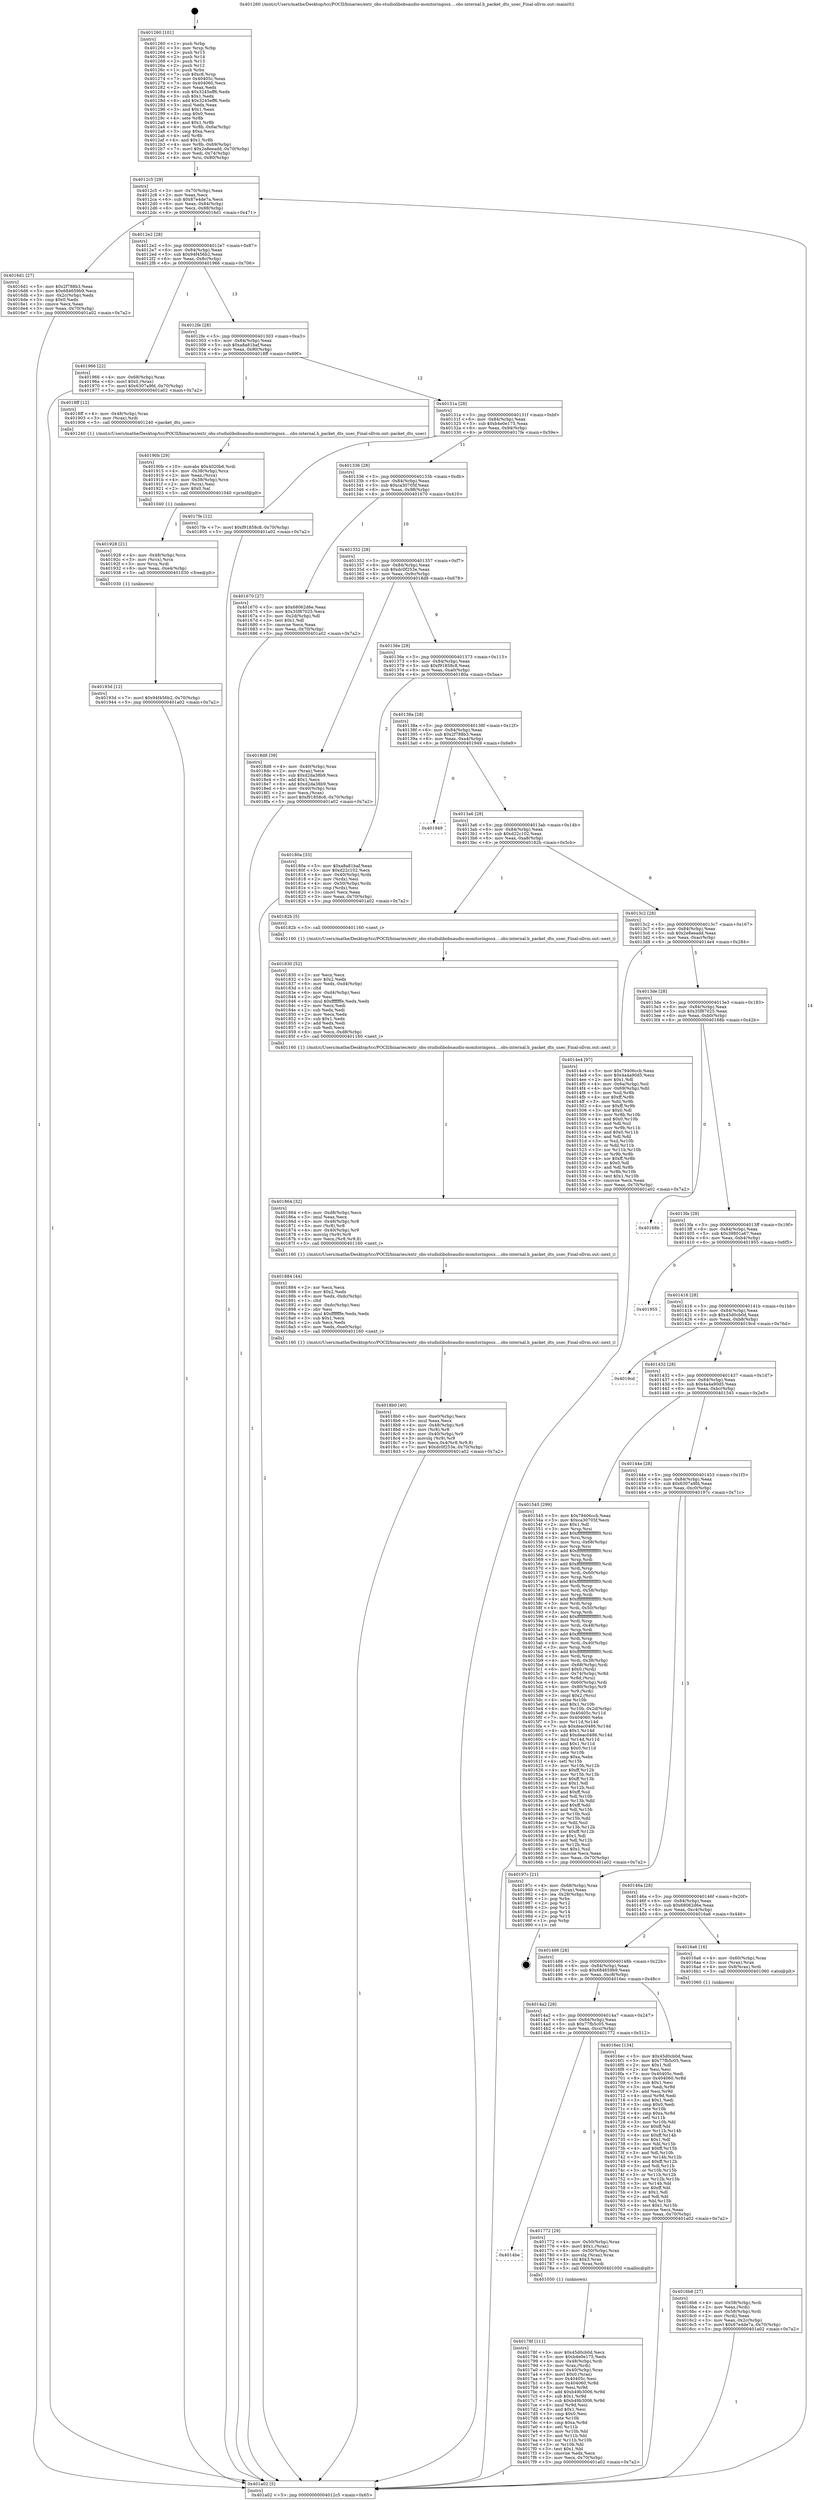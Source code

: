 digraph "0x401260" {
  label = "0x401260 (/mnt/c/Users/mathe/Desktop/tcc/POCII/binaries/extr_obs-studiolibobsaudio-monitoringosx....obs-internal.h_packet_dts_usec_Final-ollvm.out::main(0))"
  labelloc = "t"
  node[shape=record]

  Entry [label="",width=0.3,height=0.3,shape=circle,fillcolor=black,style=filled]
  "0x4012c5" [label="{
     0x4012c5 [29]\l
     | [instrs]\l
     &nbsp;&nbsp;0x4012c5 \<+3\>: mov -0x70(%rbp),%eax\l
     &nbsp;&nbsp;0x4012c8 \<+2\>: mov %eax,%ecx\l
     &nbsp;&nbsp;0x4012ca \<+6\>: sub $0x87e4de7a,%ecx\l
     &nbsp;&nbsp;0x4012d0 \<+6\>: mov %eax,-0x84(%rbp)\l
     &nbsp;&nbsp;0x4012d6 \<+6\>: mov %ecx,-0x88(%rbp)\l
     &nbsp;&nbsp;0x4012dc \<+6\>: je 00000000004016d1 \<main+0x471\>\l
  }"]
  "0x4016d1" [label="{
     0x4016d1 [27]\l
     | [instrs]\l
     &nbsp;&nbsp;0x4016d1 \<+5\>: mov $0x2f788b3,%eax\l
     &nbsp;&nbsp;0x4016d6 \<+5\>: mov $0x684659b9,%ecx\l
     &nbsp;&nbsp;0x4016db \<+3\>: mov -0x2c(%rbp),%edx\l
     &nbsp;&nbsp;0x4016de \<+3\>: cmp $0x0,%edx\l
     &nbsp;&nbsp;0x4016e1 \<+3\>: cmove %ecx,%eax\l
     &nbsp;&nbsp;0x4016e4 \<+3\>: mov %eax,-0x70(%rbp)\l
     &nbsp;&nbsp;0x4016e7 \<+5\>: jmp 0000000000401a02 \<main+0x7a2\>\l
  }"]
  "0x4012e2" [label="{
     0x4012e2 [28]\l
     | [instrs]\l
     &nbsp;&nbsp;0x4012e2 \<+5\>: jmp 00000000004012e7 \<main+0x87\>\l
     &nbsp;&nbsp;0x4012e7 \<+6\>: mov -0x84(%rbp),%eax\l
     &nbsp;&nbsp;0x4012ed \<+5\>: sub $0x94f456b2,%eax\l
     &nbsp;&nbsp;0x4012f2 \<+6\>: mov %eax,-0x8c(%rbp)\l
     &nbsp;&nbsp;0x4012f8 \<+6\>: je 0000000000401966 \<main+0x706\>\l
  }"]
  Exit [label="",width=0.3,height=0.3,shape=circle,fillcolor=black,style=filled,peripheries=2]
  "0x401966" [label="{
     0x401966 [22]\l
     | [instrs]\l
     &nbsp;&nbsp;0x401966 \<+4\>: mov -0x68(%rbp),%rax\l
     &nbsp;&nbsp;0x40196a \<+6\>: movl $0x0,(%rax)\l
     &nbsp;&nbsp;0x401970 \<+7\>: movl $0x6307a9fd,-0x70(%rbp)\l
     &nbsp;&nbsp;0x401977 \<+5\>: jmp 0000000000401a02 \<main+0x7a2\>\l
  }"]
  "0x4012fe" [label="{
     0x4012fe [28]\l
     | [instrs]\l
     &nbsp;&nbsp;0x4012fe \<+5\>: jmp 0000000000401303 \<main+0xa3\>\l
     &nbsp;&nbsp;0x401303 \<+6\>: mov -0x84(%rbp),%eax\l
     &nbsp;&nbsp;0x401309 \<+5\>: sub $0xa8a81baf,%eax\l
     &nbsp;&nbsp;0x40130e \<+6\>: mov %eax,-0x90(%rbp)\l
     &nbsp;&nbsp;0x401314 \<+6\>: je 00000000004018ff \<main+0x69f\>\l
  }"]
  "0x40193d" [label="{
     0x40193d [12]\l
     | [instrs]\l
     &nbsp;&nbsp;0x40193d \<+7\>: movl $0x94f456b2,-0x70(%rbp)\l
     &nbsp;&nbsp;0x401944 \<+5\>: jmp 0000000000401a02 \<main+0x7a2\>\l
  }"]
  "0x4018ff" [label="{
     0x4018ff [12]\l
     | [instrs]\l
     &nbsp;&nbsp;0x4018ff \<+4\>: mov -0x48(%rbp),%rax\l
     &nbsp;&nbsp;0x401903 \<+3\>: mov (%rax),%rdi\l
     &nbsp;&nbsp;0x401906 \<+5\>: call 0000000000401240 \<packet_dts_usec\>\l
     | [calls]\l
     &nbsp;&nbsp;0x401240 \{1\} (/mnt/c/Users/mathe/Desktop/tcc/POCII/binaries/extr_obs-studiolibobsaudio-monitoringosx....obs-internal.h_packet_dts_usec_Final-ollvm.out::packet_dts_usec)\l
  }"]
  "0x40131a" [label="{
     0x40131a [28]\l
     | [instrs]\l
     &nbsp;&nbsp;0x40131a \<+5\>: jmp 000000000040131f \<main+0xbf\>\l
     &nbsp;&nbsp;0x40131f \<+6\>: mov -0x84(%rbp),%eax\l
     &nbsp;&nbsp;0x401325 \<+5\>: sub $0xb4e0e175,%eax\l
     &nbsp;&nbsp;0x40132a \<+6\>: mov %eax,-0x94(%rbp)\l
     &nbsp;&nbsp;0x401330 \<+6\>: je 00000000004017fe \<main+0x59e\>\l
  }"]
  "0x401928" [label="{
     0x401928 [21]\l
     | [instrs]\l
     &nbsp;&nbsp;0x401928 \<+4\>: mov -0x48(%rbp),%rcx\l
     &nbsp;&nbsp;0x40192c \<+3\>: mov (%rcx),%rcx\l
     &nbsp;&nbsp;0x40192f \<+3\>: mov %rcx,%rdi\l
     &nbsp;&nbsp;0x401932 \<+6\>: mov %eax,-0xe4(%rbp)\l
     &nbsp;&nbsp;0x401938 \<+5\>: call 0000000000401030 \<free@plt\>\l
     | [calls]\l
     &nbsp;&nbsp;0x401030 \{1\} (unknown)\l
  }"]
  "0x4017fe" [label="{
     0x4017fe [12]\l
     | [instrs]\l
     &nbsp;&nbsp;0x4017fe \<+7\>: movl $0xf91858c8,-0x70(%rbp)\l
     &nbsp;&nbsp;0x401805 \<+5\>: jmp 0000000000401a02 \<main+0x7a2\>\l
  }"]
  "0x401336" [label="{
     0x401336 [28]\l
     | [instrs]\l
     &nbsp;&nbsp;0x401336 \<+5\>: jmp 000000000040133b \<main+0xdb\>\l
     &nbsp;&nbsp;0x40133b \<+6\>: mov -0x84(%rbp),%eax\l
     &nbsp;&nbsp;0x401341 \<+5\>: sub $0xca30705f,%eax\l
     &nbsp;&nbsp;0x401346 \<+6\>: mov %eax,-0x98(%rbp)\l
     &nbsp;&nbsp;0x40134c \<+6\>: je 0000000000401670 \<main+0x410\>\l
  }"]
  "0x40190b" [label="{
     0x40190b [29]\l
     | [instrs]\l
     &nbsp;&nbsp;0x40190b \<+10\>: movabs $0x4020b6,%rdi\l
     &nbsp;&nbsp;0x401915 \<+4\>: mov -0x38(%rbp),%rcx\l
     &nbsp;&nbsp;0x401919 \<+2\>: mov %eax,(%rcx)\l
     &nbsp;&nbsp;0x40191b \<+4\>: mov -0x38(%rbp),%rcx\l
     &nbsp;&nbsp;0x40191f \<+2\>: mov (%rcx),%esi\l
     &nbsp;&nbsp;0x401921 \<+2\>: mov $0x0,%al\l
     &nbsp;&nbsp;0x401923 \<+5\>: call 0000000000401040 \<printf@plt\>\l
     | [calls]\l
     &nbsp;&nbsp;0x401040 \{1\} (unknown)\l
  }"]
  "0x401670" [label="{
     0x401670 [27]\l
     | [instrs]\l
     &nbsp;&nbsp;0x401670 \<+5\>: mov $0x68062d6e,%eax\l
     &nbsp;&nbsp;0x401675 \<+5\>: mov $0x35f87025,%ecx\l
     &nbsp;&nbsp;0x40167a \<+3\>: mov -0x2d(%rbp),%dl\l
     &nbsp;&nbsp;0x40167d \<+3\>: test $0x1,%dl\l
     &nbsp;&nbsp;0x401680 \<+3\>: cmovne %ecx,%eax\l
     &nbsp;&nbsp;0x401683 \<+3\>: mov %eax,-0x70(%rbp)\l
     &nbsp;&nbsp;0x401686 \<+5\>: jmp 0000000000401a02 \<main+0x7a2\>\l
  }"]
  "0x401352" [label="{
     0x401352 [28]\l
     | [instrs]\l
     &nbsp;&nbsp;0x401352 \<+5\>: jmp 0000000000401357 \<main+0xf7\>\l
     &nbsp;&nbsp;0x401357 \<+6\>: mov -0x84(%rbp),%eax\l
     &nbsp;&nbsp;0x40135d \<+5\>: sub $0xdc0f253e,%eax\l
     &nbsp;&nbsp;0x401362 \<+6\>: mov %eax,-0x9c(%rbp)\l
     &nbsp;&nbsp;0x401368 \<+6\>: je 00000000004018d8 \<main+0x678\>\l
  }"]
  "0x4018b0" [label="{
     0x4018b0 [40]\l
     | [instrs]\l
     &nbsp;&nbsp;0x4018b0 \<+6\>: mov -0xe0(%rbp),%ecx\l
     &nbsp;&nbsp;0x4018b6 \<+3\>: imul %eax,%ecx\l
     &nbsp;&nbsp;0x4018b9 \<+4\>: mov -0x48(%rbp),%r8\l
     &nbsp;&nbsp;0x4018bd \<+3\>: mov (%r8),%r8\l
     &nbsp;&nbsp;0x4018c0 \<+4\>: mov -0x40(%rbp),%r9\l
     &nbsp;&nbsp;0x4018c4 \<+3\>: movslq (%r9),%r9\l
     &nbsp;&nbsp;0x4018c7 \<+5\>: mov %ecx,0x4(%r8,%r9,8)\l
     &nbsp;&nbsp;0x4018cc \<+7\>: movl $0xdc0f253e,-0x70(%rbp)\l
     &nbsp;&nbsp;0x4018d3 \<+5\>: jmp 0000000000401a02 \<main+0x7a2\>\l
  }"]
  "0x4018d8" [label="{
     0x4018d8 [39]\l
     | [instrs]\l
     &nbsp;&nbsp;0x4018d8 \<+4\>: mov -0x40(%rbp),%rax\l
     &nbsp;&nbsp;0x4018dc \<+2\>: mov (%rax),%ecx\l
     &nbsp;&nbsp;0x4018de \<+6\>: sub $0xd2da38b9,%ecx\l
     &nbsp;&nbsp;0x4018e4 \<+3\>: add $0x1,%ecx\l
     &nbsp;&nbsp;0x4018e7 \<+6\>: add $0xd2da38b9,%ecx\l
     &nbsp;&nbsp;0x4018ed \<+4\>: mov -0x40(%rbp),%rax\l
     &nbsp;&nbsp;0x4018f1 \<+2\>: mov %ecx,(%rax)\l
     &nbsp;&nbsp;0x4018f3 \<+7\>: movl $0xf91858c8,-0x70(%rbp)\l
     &nbsp;&nbsp;0x4018fa \<+5\>: jmp 0000000000401a02 \<main+0x7a2\>\l
  }"]
  "0x40136e" [label="{
     0x40136e [28]\l
     | [instrs]\l
     &nbsp;&nbsp;0x40136e \<+5\>: jmp 0000000000401373 \<main+0x113\>\l
     &nbsp;&nbsp;0x401373 \<+6\>: mov -0x84(%rbp),%eax\l
     &nbsp;&nbsp;0x401379 \<+5\>: sub $0xf91858c8,%eax\l
     &nbsp;&nbsp;0x40137e \<+6\>: mov %eax,-0xa0(%rbp)\l
     &nbsp;&nbsp;0x401384 \<+6\>: je 000000000040180a \<main+0x5aa\>\l
  }"]
  "0x401884" [label="{
     0x401884 [44]\l
     | [instrs]\l
     &nbsp;&nbsp;0x401884 \<+2\>: xor %ecx,%ecx\l
     &nbsp;&nbsp;0x401886 \<+5\>: mov $0x2,%edx\l
     &nbsp;&nbsp;0x40188b \<+6\>: mov %edx,-0xdc(%rbp)\l
     &nbsp;&nbsp;0x401891 \<+1\>: cltd\l
     &nbsp;&nbsp;0x401892 \<+6\>: mov -0xdc(%rbp),%esi\l
     &nbsp;&nbsp;0x401898 \<+2\>: idiv %esi\l
     &nbsp;&nbsp;0x40189a \<+6\>: imul $0xfffffffe,%edx,%edx\l
     &nbsp;&nbsp;0x4018a0 \<+3\>: sub $0x1,%ecx\l
     &nbsp;&nbsp;0x4018a3 \<+2\>: sub %ecx,%edx\l
     &nbsp;&nbsp;0x4018a5 \<+6\>: mov %edx,-0xe0(%rbp)\l
     &nbsp;&nbsp;0x4018ab \<+5\>: call 0000000000401160 \<next_i\>\l
     | [calls]\l
     &nbsp;&nbsp;0x401160 \{1\} (/mnt/c/Users/mathe/Desktop/tcc/POCII/binaries/extr_obs-studiolibobsaudio-monitoringosx....obs-internal.h_packet_dts_usec_Final-ollvm.out::next_i)\l
  }"]
  "0x40180a" [label="{
     0x40180a [33]\l
     | [instrs]\l
     &nbsp;&nbsp;0x40180a \<+5\>: mov $0xa8a81baf,%eax\l
     &nbsp;&nbsp;0x40180f \<+5\>: mov $0xd22c102,%ecx\l
     &nbsp;&nbsp;0x401814 \<+4\>: mov -0x40(%rbp),%rdx\l
     &nbsp;&nbsp;0x401818 \<+2\>: mov (%rdx),%esi\l
     &nbsp;&nbsp;0x40181a \<+4\>: mov -0x50(%rbp),%rdx\l
     &nbsp;&nbsp;0x40181e \<+2\>: cmp (%rdx),%esi\l
     &nbsp;&nbsp;0x401820 \<+3\>: cmovl %ecx,%eax\l
     &nbsp;&nbsp;0x401823 \<+3\>: mov %eax,-0x70(%rbp)\l
     &nbsp;&nbsp;0x401826 \<+5\>: jmp 0000000000401a02 \<main+0x7a2\>\l
  }"]
  "0x40138a" [label="{
     0x40138a [28]\l
     | [instrs]\l
     &nbsp;&nbsp;0x40138a \<+5\>: jmp 000000000040138f \<main+0x12f\>\l
     &nbsp;&nbsp;0x40138f \<+6\>: mov -0x84(%rbp),%eax\l
     &nbsp;&nbsp;0x401395 \<+5\>: sub $0x2f788b3,%eax\l
     &nbsp;&nbsp;0x40139a \<+6\>: mov %eax,-0xa4(%rbp)\l
     &nbsp;&nbsp;0x4013a0 \<+6\>: je 0000000000401949 \<main+0x6e9\>\l
  }"]
  "0x401864" [label="{
     0x401864 [32]\l
     | [instrs]\l
     &nbsp;&nbsp;0x401864 \<+6\>: mov -0xd8(%rbp),%ecx\l
     &nbsp;&nbsp;0x40186a \<+3\>: imul %eax,%ecx\l
     &nbsp;&nbsp;0x40186d \<+4\>: mov -0x48(%rbp),%r8\l
     &nbsp;&nbsp;0x401871 \<+3\>: mov (%r8),%r8\l
     &nbsp;&nbsp;0x401874 \<+4\>: mov -0x40(%rbp),%r9\l
     &nbsp;&nbsp;0x401878 \<+3\>: movslq (%r9),%r9\l
     &nbsp;&nbsp;0x40187b \<+4\>: mov %ecx,(%r8,%r9,8)\l
     &nbsp;&nbsp;0x40187f \<+5\>: call 0000000000401160 \<next_i\>\l
     | [calls]\l
     &nbsp;&nbsp;0x401160 \{1\} (/mnt/c/Users/mathe/Desktop/tcc/POCII/binaries/extr_obs-studiolibobsaudio-monitoringosx....obs-internal.h_packet_dts_usec_Final-ollvm.out::next_i)\l
  }"]
  "0x401949" [label="{
     0x401949\l
  }", style=dashed]
  "0x4013a6" [label="{
     0x4013a6 [28]\l
     | [instrs]\l
     &nbsp;&nbsp;0x4013a6 \<+5\>: jmp 00000000004013ab \<main+0x14b\>\l
     &nbsp;&nbsp;0x4013ab \<+6\>: mov -0x84(%rbp),%eax\l
     &nbsp;&nbsp;0x4013b1 \<+5\>: sub $0xd22c102,%eax\l
     &nbsp;&nbsp;0x4013b6 \<+6\>: mov %eax,-0xa8(%rbp)\l
     &nbsp;&nbsp;0x4013bc \<+6\>: je 000000000040182b \<main+0x5cb\>\l
  }"]
  "0x401830" [label="{
     0x401830 [52]\l
     | [instrs]\l
     &nbsp;&nbsp;0x401830 \<+2\>: xor %ecx,%ecx\l
     &nbsp;&nbsp;0x401832 \<+5\>: mov $0x2,%edx\l
     &nbsp;&nbsp;0x401837 \<+6\>: mov %edx,-0xd4(%rbp)\l
     &nbsp;&nbsp;0x40183d \<+1\>: cltd\l
     &nbsp;&nbsp;0x40183e \<+6\>: mov -0xd4(%rbp),%esi\l
     &nbsp;&nbsp;0x401844 \<+2\>: idiv %esi\l
     &nbsp;&nbsp;0x401846 \<+6\>: imul $0xfffffffe,%edx,%edx\l
     &nbsp;&nbsp;0x40184c \<+2\>: mov %ecx,%edi\l
     &nbsp;&nbsp;0x40184e \<+2\>: sub %edx,%edi\l
     &nbsp;&nbsp;0x401850 \<+2\>: mov %ecx,%edx\l
     &nbsp;&nbsp;0x401852 \<+3\>: sub $0x1,%edx\l
     &nbsp;&nbsp;0x401855 \<+2\>: add %edx,%edi\l
     &nbsp;&nbsp;0x401857 \<+2\>: sub %edi,%ecx\l
     &nbsp;&nbsp;0x401859 \<+6\>: mov %ecx,-0xd8(%rbp)\l
     &nbsp;&nbsp;0x40185f \<+5\>: call 0000000000401160 \<next_i\>\l
     | [calls]\l
     &nbsp;&nbsp;0x401160 \{1\} (/mnt/c/Users/mathe/Desktop/tcc/POCII/binaries/extr_obs-studiolibobsaudio-monitoringosx....obs-internal.h_packet_dts_usec_Final-ollvm.out::next_i)\l
  }"]
  "0x40182b" [label="{
     0x40182b [5]\l
     | [instrs]\l
     &nbsp;&nbsp;0x40182b \<+5\>: call 0000000000401160 \<next_i\>\l
     | [calls]\l
     &nbsp;&nbsp;0x401160 \{1\} (/mnt/c/Users/mathe/Desktop/tcc/POCII/binaries/extr_obs-studiolibobsaudio-monitoringosx....obs-internal.h_packet_dts_usec_Final-ollvm.out::next_i)\l
  }"]
  "0x4013c2" [label="{
     0x4013c2 [28]\l
     | [instrs]\l
     &nbsp;&nbsp;0x4013c2 \<+5\>: jmp 00000000004013c7 \<main+0x167\>\l
     &nbsp;&nbsp;0x4013c7 \<+6\>: mov -0x84(%rbp),%eax\l
     &nbsp;&nbsp;0x4013cd \<+5\>: sub $0x2e8eeadd,%eax\l
     &nbsp;&nbsp;0x4013d2 \<+6\>: mov %eax,-0xac(%rbp)\l
     &nbsp;&nbsp;0x4013d8 \<+6\>: je 00000000004014e4 \<main+0x284\>\l
  }"]
  "0x40178f" [label="{
     0x40178f [111]\l
     | [instrs]\l
     &nbsp;&nbsp;0x40178f \<+5\>: mov $0x45d0cb0d,%ecx\l
     &nbsp;&nbsp;0x401794 \<+5\>: mov $0xb4e0e175,%edx\l
     &nbsp;&nbsp;0x401799 \<+4\>: mov -0x48(%rbp),%rdi\l
     &nbsp;&nbsp;0x40179d \<+3\>: mov %rax,(%rdi)\l
     &nbsp;&nbsp;0x4017a0 \<+4\>: mov -0x40(%rbp),%rax\l
     &nbsp;&nbsp;0x4017a4 \<+6\>: movl $0x0,(%rax)\l
     &nbsp;&nbsp;0x4017aa \<+7\>: mov 0x40405c,%esi\l
     &nbsp;&nbsp;0x4017b1 \<+8\>: mov 0x404060,%r8d\l
     &nbsp;&nbsp;0x4017b9 \<+3\>: mov %esi,%r9d\l
     &nbsp;&nbsp;0x4017bc \<+7\>: add $0xb49b3006,%r9d\l
     &nbsp;&nbsp;0x4017c3 \<+4\>: sub $0x1,%r9d\l
     &nbsp;&nbsp;0x4017c7 \<+7\>: sub $0xb49b3006,%r9d\l
     &nbsp;&nbsp;0x4017ce \<+4\>: imul %r9d,%esi\l
     &nbsp;&nbsp;0x4017d2 \<+3\>: and $0x1,%esi\l
     &nbsp;&nbsp;0x4017d5 \<+3\>: cmp $0x0,%esi\l
     &nbsp;&nbsp;0x4017d8 \<+4\>: sete %r10b\l
     &nbsp;&nbsp;0x4017dc \<+4\>: cmp $0xa,%r8d\l
     &nbsp;&nbsp;0x4017e0 \<+4\>: setl %r11b\l
     &nbsp;&nbsp;0x4017e4 \<+3\>: mov %r10b,%bl\l
     &nbsp;&nbsp;0x4017e7 \<+3\>: and %r11b,%bl\l
     &nbsp;&nbsp;0x4017ea \<+3\>: xor %r11b,%r10b\l
     &nbsp;&nbsp;0x4017ed \<+3\>: or %r10b,%bl\l
     &nbsp;&nbsp;0x4017f0 \<+3\>: test $0x1,%bl\l
     &nbsp;&nbsp;0x4017f3 \<+3\>: cmovne %edx,%ecx\l
     &nbsp;&nbsp;0x4017f6 \<+3\>: mov %ecx,-0x70(%rbp)\l
     &nbsp;&nbsp;0x4017f9 \<+5\>: jmp 0000000000401a02 \<main+0x7a2\>\l
  }"]
  "0x4014e4" [label="{
     0x4014e4 [97]\l
     | [instrs]\l
     &nbsp;&nbsp;0x4014e4 \<+5\>: mov $0x79406ccb,%eax\l
     &nbsp;&nbsp;0x4014e9 \<+5\>: mov $0x4a4a90d5,%ecx\l
     &nbsp;&nbsp;0x4014ee \<+2\>: mov $0x1,%dl\l
     &nbsp;&nbsp;0x4014f0 \<+4\>: mov -0x6a(%rbp),%sil\l
     &nbsp;&nbsp;0x4014f4 \<+4\>: mov -0x69(%rbp),%dil\l
     &nbsp;&nbsp;0x4014f8 \<+3\>: mov %sil,%r8b\l
     &nbsp;&nbsp;0x4014fb \<+4\>: xor $0xff,%r8b\l
     &nbsp;&nbsp;0x4014ff \<+3\>: mov %dil,%r9b\l
     &nbsp;&nbsp;0x401502 \<+4\>: xor $0xff,%r9b\l
     &nbsp;&nbsp;0x401506 \<+3\>: xor $0x0,%dl\l
     &nbsp;&nbsp;0x401509 \<+3\>: mov %r8b,%r10b\l
     &nbsp;&nbsp;0x40150c \<+4\>: and $0x0,%r10b\l
     &nbsp;&nbsp;0x401510 \<+3\>: and %dl,%sil\l
     &nbsp;&nbsp;0x401513 \<+3\>: mov %r9b,%r11b\l
     &nbsp;&nbsp;0x401516 \<+4\>: and $0x0,%r11b\l
     &nbsp;&nbsp;0x40151a \<+3\>: and %dl,%dil\l
     &nbsp;&nbsp;0x40151d \<+3\>: or %sil,%r10b\l
     &nbsp;&nbsp;0x401520 \<+3\>: or %dil,%r11b\l
     &nbsp;&nbsp;0x401523 \<+3\>: xor %r11b,%r10b\l
     &nbsp;&nbsp;0x401526 \<+3\>: or %r9b,%r8b\l
     &nbsp;&nbsp;0x401529 \<+4\>: xor $0xff,%r8b\l
     &nbsp;&nbsp;0x40152d \<+3\>: or $0x0,%dl\l
     &nbsp;&nbsp;0x401530 \<+3\>: and %dl,%r8b\l
     &nbsp;&nbsp;0x401533 \<+3\>: or %r8b,%r10b\l
     &nbsp;&nbsp;0x401536 \<+4\>: test $0x1,%r10b\l
     &nbsp;&nbsp;0x40153a \<+3\>: cmovne %ecx,%eax\l
     &nbsp;&nbsp;0x40153d \<+3\>: mov %eax,-0x70(%rbp)\l
     &nbsp;&nbsp;0x401540 \<+5\>: jmp 0000000000401a02 \<main+0x7a2\>\l
  }"]
  "0x4013de" [label="{
     0x4013de [28]\l
     | [instrs]\l
     &nbsp;&nbsp;0x4013de \<+5\>: jmp 00000000004013e3 \<main+0x183\>\l
     &nbsp;&nbsp;0x4013e3 \<+6\>: mov -0x84(%rbp),%eax\l
     &nbsp;&nbsp;0x4013e9 \<+5\>: sub $0x35f87025,%eax\l
     &nbsp;&nbsp;0x4013ee \<+6\>: mov %eax,-0xb0(%rbp)\l
     &nbsp;&nbsp;0x4013f4 \<+6\>: je 000000000040168b \<main+0x42b\>\l
  }"]
  "0x401a02" [label="{
     0x401a02 [5]\l
     | [instrs]\l
     &nbsp;&nbsp;0x401a02 \<+5\>: jmp 00000000004012c5 \<main+0x65\>\l
  }"]
  "0x401260" [label="{
     0x401260 [101]\l
     | [instrs]\l
     &nbsp;&nbsp;0x401260 \<+1\>: push %rbp\l
     &nbsp;&nbsp;0x401261 \<+3\>: mov %rsp,%rbp\l
     &nbsp;&nbsp;0x401264 \<+2\>: push %r15\l
     &nbsp;&nbsp;0x401266 \<+2\>: push %r14\l
     &nbsp;&nbsp;0x401268 \<+2\>: push %r13\l
     &nbsp;&nbsp;0x40126a \<+2\>: push %r12\l
     &nbsp;&nbsp;0x40126c \<+1\>: push %rbx\l
     &nbsp;&nbsp;0x40126d \<+7\>: sub $0xc8,%rsp\l
     &nbsp;&nbsp;0x401274 \<+7\>: mov 0x40405c,%eax\l
     &nbsp;&nbsp;0x40127b \<+7\>: mov 0x404060,%ecx\l
     &nbsp;&nbsp;0x401282 \<+2\>: mov %eax,%edx\l
     &nbsp;&nbsp;0x401284 \<+6\>: sub $0x3245eff6,%edx\l
     &nbsp;&nbsp;0x40128a \<+3\>: sub $0x1,%edx\l
     &nbsp;&nbsp;0x40128d \<+6\>: add $0x3245eff6,%edx\l
     &nbsp;&nbsp;0x401293 \<+3\>: imul %edx,%eax\l
     &nbsp;&nbsp;0x401296 \<+3\>: and $0x1,%eax\l
     &nbsp;&nbsp;0x401299 \<+3\>: cmp $0x0,%eax\l
     &nbsp;&nbsp;0x40129c \<+4\>: sete %r8b\l
     &nbsp;&nbsp;0x4012a0 \<+4\>: and $0x1,%r8b\l
     &nbsp;&nbsp;0x4012a4 \<+4\>: mov %r8b,-0x6a(%rbp)\l
     &nbsp;&nbsp;0x4012a8 \<+3\>: cmp $0xa,%ecx\l
     &nbsp;&nbsp;0x4012ab \<+4\>: setl %r8b\l
     &nbsp;&nbsp;0x4012af \<+4\>: and $0x1,%r8b\l
     &nbsp;&nbsp;0x4012b3 \<+4\>: mov %r8b,-0x69(%rbp)\l
     &nbsp;&nbsp;0x4012b7 \<+7\>: movl $0x2e8eeadd,-0x70(%rbp)\l
     &nbsp;&nbsp;0x4012be \<+3\>: mov %edi,-0x74(%rbp)\l
     &nbsp;&nbsp;0x4012c1 \<+4\>: mov %rsi,-0x80(%rbp)\l
  }"]
  "0x4014be" [label="{
     0x4014be\l
  }", style=dashed]
  "0x40168b" [label="{
     0x40168b\l
  }", style=dashed]
  "0x4013fa" [label="{
     0x4013fa [28]\l
     | [instrs]\l
     &nbsp;&nbsp;0x4013fa \<+5\>: jmp 00000000004013ff \<main+0x19f\>\l
     &nbsp;&nbsp;0x4013ff \<+6\>: mov -0x84(%rbp),%eax\l
     &nbsp;&nbsp;0x401405 \<+5\>: sub $0x39801a67,%eax\l
     &nbsp;&nbsp;0x40140a \<+6\>: mov %eax,-0xb4(%rbp)\l
     &nbsp;&nbsp;0x401410 \<+6\>: je 0000000000401955 \<main+0x6f5\>\l
  }"]
  "0x401772" [label="{
     0x401772 [29]\l
     | [instrs]\l
     &nbsp;&nbsp;0x401772 \<+4\>: mov -0x50(%rbp),%rax\l
     &nbsp;&nbsp;0x401776 \<+6\>: movl $0x1,(%rax)\l
     &nbsp;&nbsp;0x40177c \<+4\>: mov -0x50(%rbp),%rax\l
     &nbsp;&nbsp;0x401780 \<+3\>: movslq (%rax),%rax\l
     &nbsp;&nbsp;0x401783 \<+4\>: shl $0x3,%rax\l
     &nbsp;&nbsp;0x401787 \<+3\>: mov %rax,%rdi\l
     &nbsp;&nbsp;0x40178a \<+5\>: call 0000000000401050 \<malloc@plt\>\l
     | [calls]\l
     &nbsp;&nbsp;0x401050 \{1\} (unknown)\l
  }"]
  "0x401955" [label="{
     0x401955\l
  }", style=dashed]
  "0x401416" [label="{
     0x401416 [28]\l
     | [instrs]\l
     &nbsp;&nbsp;0x401416 \<+5\>: jmp 000000000040141b \<main+0x1bb\>\l
     &nbsp;&nbsp;0x40141b \<+6\>: mov -0x84(%rbp),%eax\l
     &nbsp;&nbsp;0x401421 \<+5\>: sub $0x45d0cb0d,%eax\l
     &nbsp;&nbsp;0x401426 \<+6\>: mov %eax,-0xb8(%rbp)\l
     &nbsp;&nbsp;0x40142c \<+6\>: je 00000000004019cd \<main+0x76d\>\l
  }"]
  "0x4014a2" [label="{
     0x4014a2 [28]\l
     | [instrs]\l
     &nbsp;&nbsp;0x4014a2 \<+5\>: jmp 00000000004014a7 \<main+0x247\>\l
     &nbsp;&nbsp;0x4014a7 \<+6\>: mov -0x84(%rbp),%eax\l
     &nbsp;&nbsp;0x4014ad \<+5\>: sub $0x77fb5c05,%eax\l
     &nbsp;&nbsp;0x4014b2 \<+6\>: mov %eax,-0xcc(%rbp)\l
     &nbsp;&nbsp;0x4014b8 \<+6\>: je 0000000000401772 \<main+0x512\>\l
  }"]
  "0x4019cd" [label="{
     0x4019cd\l
  }", style=dashed]
  "0x401432" [label="{
     0x401432 [28]\l
     | [instrs]\l
     &nbsp;&nbsp;0x401432 \<+5\>: jmp 0000000000401437 \<main+0x1d7\>\l
     &nbsp;&nbsp;0x401437 \<+6\>: mov -0x84(%rbp),%eax\l
     &nbsp;&nbsp;0x40143d \<+5\>: sub $0x4a4a90d5,%eax\l
     &nbsp;&nbsp;0x401442 \<+6\>: mov %eax,-0xbc(%rbp)\l
     &nbsp;&nbsp;0x401448 \<+6\>: je 0000000000401545 \<main+0x2e5\>\l
  }"]
  "0x4016ec" [label="{
     0x4016ec [134]\l
     | [instrs]\l
     &nbsp;&nbsp;0x4016ec \<+5\>: mov $0x45d0cb0d,%eax\l
     &nbsp;&nbsp;0x4016f1 \<+5\>: mov $0x77fb5c05,%ecx\l
     &nbsp;&nbsp;0x4016f6 \<+2\>: mov $0x1,%dl\l
     &nbsp;&nbsp;0x4016f8 \<+2\>: xor %esi,%esi\l
     &nbsp;&nbsp;0x4016fa \<+7\>: mov 0x40405c,%edi\l
     &nbsp;&nbsp;0x401701 \<+8\>: mov 0x404060,%r8d\l
     &nbsp;&nbsp;0x401709 \<+3\>: sub $0x1,%esi\l
     &nbsp;&nbsp;0x40170c \<+3\>: mov %edi,%r9d\l
     &nbsp;&nbsp;0x40170f \<+3\>: add %esi,%r9d\l
     &nbsp;&nbsp;0x401712 \<+4\>: imul %r9d,%edi\l
     &nbsp;&nbsp;0x401716 \<+3\>: and $0x1,%edi\l
     &nbsp;&nbsp;0x401719 \<+3\>: cmp $0x0,%edi\l
     &nbsp;&nbsp;0x40171c \<+4\>: sete %r10b\l
     &nbsp;&nbsp;0x401720 \<+4\>: cmp $0xa,%r8d\l
     &nbsp;&nbsp;0x401724 \<+4\>: setl %r11b\l
     &nbsp;&nbsp;0x401728 \<+3\>: mov %r10b,%bl\l
     &nbsp;&nbsp;0x40172b \<+3\>: xor $0xff,%bl\l
     &nbsp;&nbsp;0x40172e \<+3\>: mov %r11b,%r14b\l
     &nbsp;&nbsp;0x401731 \<+4\>: xor $0xff,%r14b\l
     &nbsp;&nbsp;0x401735 \<+3\>: xor $0x1,%dl\l
     &nbsp;&nbsp;0x401738 \<+3\>: mov %bl,%r15b\l
     &nbsp;&nbsp;0x40173b \<+4\>: and $0xff,%r15b\l
     &nbsp;&nbsp;0x40173f \<+3\>: and %dl,%r10b\l
     &nbsp;&nbsp;0x401742 \<+3\>: mov %r14b,%r12b\l
     &nbsp;&nbsp;0x401745 \<+4\>: and $0xff,%r12b\l
     &nbsp;&nbsp;0x401749 \<+3\>: and %dl,%r11b\l
     &nbsp;&nbsp;0x40174c \<+3\>: or %r10b,%r15b\l
     &nbsp;&nbsp;0x40174f \<+3\>: or %r11b,%r12b\l
     &nbsp;&nbsp;0x401752 \<+3\>: xor %r12b,%r15b\l
     &nbsp;&nbsp;0x401755 \<+3\>: or %r14b,%bl\l
     &nbsp;&nbsp;0x401758 \<+3\>: xor $0xff,%bl\l
     &nbsp;&nbsp;0x40175b \<+3\>: or $0x1,%dl\l
     &nbsp;&nbsp;0x40175e \<+2\>: and %dl,%bl\l
     &nbsp;&nbsp;0x401760 \<+3\>: or %bl,%r15b\l
     &nbsp;&nbsp;0x401763 \<+4\>: test $0x1,%r15b\l
     &nbsp;&nbsp;0x401767 \<+3\>: cmovne %ecx,%eax\l
     &nbsp;&nbsp;0x40176a \<+3\>: mov %eax,-0x70(%rbp)\l
     &nbsp;&nbsp;0x40176d \<+5\>: jmp 0000000000401a02 \<main+0x7a2\>\l
  }"]
  "0x401545" [label="{
     0x401545 [299]\l
     | [instrs]\l
     &nbsp;&nbsp;0x401545 \<+5\>: mov $0x79406ccb,%eax\l
     &nbsp;&nbsp;0x40154a \<+5\>: mov $0xca30705f,%ecx\l
     &nbsp;&nbsp;0x40154f \<+2\>: mov $0x1,%dl\l
     &nbsp;&nbsp;0x401551 \<+3\>: mov %rsp,%rsi\l
     &nbsp;&nbsp;0x401554 \<+4\>: add $0xfffffffffffffff0,%rsi\l
     &nbsp;&nbsp;0x401558 \<+3\>: mov %rsi,%rsp\l
     &nbsp;&nbsp;0x40155b \<+4\>: mov %rsi,-0x68(%rbp)\l
     &nbsp;&nbsp;0x40155f \<+3\>: mov %rsp,%rsi\l
     &nbsp;&nbsp;0x401562 \<+4\>: add $0xfffffffffffffff0,%rsi\l
     &nbsp;&nbsp;0x401566 \<+3\>: mov %rsi,%rsp\l
     &nbsp;&nbsp;0x401569 \<+3\>: mov %rsp,%rdi\l
     &nbsp;&nbsp;0x40156c \<+4\>: add $0xfffffffffffffff0,%rdi\l
     &nbsp;&nbsp;0x401570 \<+3\>: mov %rdi,%rsp\l
     &nbsp;&nbsp;0x401573 \<+4\>: mov %rdi,-0x60(%rbp)\l
     &nbsp;&nbsp;0x401577 \<+3\>: mov %rsp,%rdi\l
     &nbsp;&nbsp;0x40157a \<+4\>: add $0xfffffffffffffff0,%rdi\l
     &nbsp;&nbsp;0x40157e \<+3\>: mov %rdi,%rsp\l
     &nbsp;&nbsp;0x401581 \<+4\>: mov %rdi,-0x58(%rbp)\l
     &nbsp;&nbsp;0x401585 \<+3\>: mov %rsp,%rdi\l
     &nbsp;&nbsp;0x401588 \<+4\>: add $0xfffffffffffffff0,%rdi\l
     &nbsp;&nbsp;0x40158c \<+3\>: mov %rdi,%rsp\l
     &nbsp;&nbsp;0x40158f \<+4\>: mov %rdi,-0x50(%rbp)\l
     &nbsp;&nbsp;0x401593 \<+3\>: mov %rsp,%rdi\l
     &nbsp;&nbsp;0x401596 \<+4\>: add $0xfffffffffffffff0,%rdi\l
     &nbsp;&nbsp;0x40159a \<+3\>: mov %rdi,%rsp\l
     &nbsp;&nbsp;0x40159d \<+4\>: mov %rdi,-0x48(%rbp)\l
     &nbsp;&nbsp;0x4015a1 \<+3\>: mov %rsp,%rdi\l
     &nbsp;&nbsp;0x4015a4 \<+4\>: add $0xfffffffffffffff0,%rdi\l
     &nbsp;&nbsp;0x4015a8 \<+3\>: mov %rdi,%rsp\l
     &nbsp;&nbsp;0x4015ab \<+4\>: mov %rdi,-0x40(%rbp)\l
     &nbsp;&nbsp;0x4015af \<+3\>: mov %rsp,%rdi\l
     &nbsp;&nbsp;0x4015b2 \<+4\>: add $0xfffffffffffffff0,%rdi\l
     &nbsp;&nbsp;0x4015b6 \<+3\>: mov %rdi,%rsp\l
     &nbsp;&nbsp;0x4015b9 \<+4\>: mov %rdi,-0x38(%rbp)\l
     &nbsp;&nbsp;0x4015bd \<+4\>: mov -0x68(%rbp),%rdi\l
     &nbsp;&nbsp;0x4015c1 \<+6\>: movl $0x0,(%rdi)\l
     &nbsp;&nbsp;0x4015c7 \<+4\>: mov -0x74(%rbp),%r8d\l
     &nbsp;&nbsp;0x4015cb \<+3\>: mov %r8d,(%rsi)\l
     &nbsp;&nbsp;0x4015ce \<+4\>: mov -0x60(%rbp),%rdi\l
     &nbsp;&nbsp;0x4015d2 \<+4\>: mov -0x80(%rbp),%r9\l
     &nbsp;&nbsp;0x4015d6 \<+3\>: mov %r9,(%rdi)\l
     &nbsp;&nbsp;0x4015d9 \<+3\>: cmpl $0x2,(%rsi)\l
     &nbsp;&nbsp;0x4015dc \<+4\>: setne %r10b\l
     &nbsp;&nbsp;0x4015e0 \<+4\>: and $0x1,%r10b\l
     &nbsp;&nbsp;0x4015e4 \<+4\>: mov %r10b,-0x2d(%rbp)\l
     &nbsp;&nbsp;0x4015e8 \<+8\>: mov 0x40405c,%r11d\l
     &nbsp;&nbsp;0x4015f0 \<+7\>: mov 0x404060,%ebx\l
     &nbsp;&nbsp;0x4015f7 \<+3\>: mov %r11d,%r14d\l
     &nbsp;&nbsp;0x4015fa \<+7\>: sub $0xdeac0486,%r14d\l
     &nbsp;&nbsp;0x401601 \<+4\>: sub $0x1,%r14d\l
     &nbsp;&nbsp;0x401605 \<+7\>: add $0xdeac0486,%r14d\l
     &nbsp;&nbsp;0x40160c \<+4\>: imul %r14d,%r11d\l
     &nbsp;&nbsp;0x401610 \<+4\>: and $0x1,%r11d\l
     &nbsp;&nbsp;0x401614 \<+4\>: cmp $0x0,%r11d\l
     &nbsp;&nbsp;0x401618 \<+4\>: sete %r10b\l
     &nbsp;&nbsp;0x40161c \<+3\>: cmp $0xa,%ebx\l
     &nbsp;&nbsp;0x40161f \<+4\>: setl %r15b\l
     &nbsp;&nbsp;0x401623 \<+3\>: mov %r10b,%r12b\l
     &nbsp;&nbsp;0x401626 \<+4\>: xor $0xff,%r12b\l
     &nbsp;&nbsp;0x40162a \<+3\>: mov %r15b,%r13b\l
     &nbsp;&nbsp;0x40162d \<+4\>: xor $0xff,%r13b\l
     &nbsp;&nbsp;0x401631 \<+3\>: xor $0x1,%dl\l
     &nbsp;&nbsp;0x401634 \<+3\>: mov %r12b,%sil\l
     &nbsp;&nbsp;0x401637 \<+4\>: and $0xff,%sil\l
     &nbsp;&nbsp;0x40163b \<+3\>: and %dl,%r10b\l
     &nbsp;&nbsp;0x40163e \<+3\>: mov %r13b,%dil\l
     &nbsp;&nbsp;0x401641 \<+4\>: and $0xff,%dil\l
     &nbsp;&nbsp;0x401645 \<+3\>: and %dl,%r15b\l
     &nbsp;&nbsp;0x401648 \<+3\>: or %r10b,%sil\l
     &nbsp;&nbsp;0x40164b \<+3\>: or %r15b,%dil\l
     &nbsp;&nbsp;0x40164e \<+3\>: xor %dil,%sil\l
     &nbsp;&nbsp;0x401651 \<+3\>: or %r13b,%r12b\l
     &nbsp;&nbsp;0x401654 \<+4\>: xor $0xff,%r12b\l
     &nbsp;&nbsp;0x401658 \<+3\>: or $0x1,%dl\l
     &nbsp;&nbsp;0x40165b \<+3\>: and %dl,%r12b\l
     &nbsp;&nbsp;0x40165e \<+3\>: or %r12b,%sil\l
     &nbsp;&nbsp;0x401661 \<+4\>: test $0x1,%sil\l
     &nbsp;&nbsp;0x401665 \<+3\>: cmovne %ecx,%eax\l
     &nbsp;&nbsp;0x401668 \<+3\>: mov %eax,-0x70(%rbp)\l
     &nbsp;&nbsp;0x40166b \<+5\>: jmp 0000000000401a02 \<main+0x7a2\>\l
  }"]
  "0x40144e" [label="{
     0x40144e [28]\l
     | [instrs]\l
     &nbsp;&nbsp;0x40144e \<+5\>: jmp 0000000000401453 \<main+0x1f3\>\l
     &nbsp;&nbsp;0x401453 \<+6\>: mov -0x84(%rbp),%eax\l
     &nbsp;&nbsp;0x401459 \<+5\>: sub $0x6307a9fd,%eax\l
     &nbsp;&nbsp;0x40145e \<+6\>: mov %eax,-0xc0(%rbp)\l
     &nbsp;&nbsp;0x401464 \<+6\>: je 000000000040197c \<main+0x71c\>\l
  }"]
  "0x4016b6" [label="{
     0x4016b6 [27]\l
     | [instrs]\l
     &nbsp;&nbsp;0x4016b6 \<+4\>: mov -0x58(%rbp),%rdi\l
     &nbsp;&nbsp;0x4016ba \<+2\>: mov %eax,(%rdi)\l
     &nbsp;&nbsp;0x4016bc \<+4\>: mov -0x58(%rbp),%rdi\l
     &nbsp;&nbsp;0x4016c0 \<+2\>: mov (%rdi),%eax\l
     &nbsp;&nbsp;0x4016c2 \<+3\>: mov %eax,-0x2c(%rbp)\l
     &nbsp;&nbsp;0x4016c5 \<+7\>: movl $0x87e4de7a,-0x70(%rbp)\l
     &nbsp;&nbsp;0x4016cc \<+5\>: jmp 0000000000401a02 \<main+0x7a2\>\l
  }"]
  "0x401486" [label="{
     0x401486 [28]\l
     | [instrs]\l
     &nbsp;&nbsp;0x401486 \<+5\>: jmp 000000000040148b \<main+0x22b\>\l
     &nbsp;&nbsp;0x40148b \<+6\>: mov -0x84(%rbp),%eax\l
     &nbsp;&nbsp;0x401491 \<+5\>: sub $0x684659b9,%eax\l
     &nbsp;&nbsp;0x401496 \<+6\>: mov %eax,-0xc8(%rbp)\l
     &nbsp;&nbsp;0x40149c \<+6\>: je 00000000004016ec \<main+0x48c\>\l
  }"]
  "0x40197c" [label="{
     0x40197c [21]\l
     | [instrs]\l
     &nbsp;&nbsp;0x40197c \<+4\>: mov -0x68(%rbp),%rax\l
     &nbsp;&nbsp;0x401980 \<+2\>: mov (%rax),%eax\l
     &nbsp;&nbsp;0x401982 \<+4\>: lea -0x28(%rbp),%rsp\l
     &nbsp;&nbsp;0x401986 \<+1\>: pop %rbx\l
     &nbsp;&nbsp;0x401987 \<+2\>: pop %r12\l
     &nbsp;&nbsp;0x401989 \<+2\>: pop %r13\l
     &nbsp;&nbsp;0x40198b \<+2\>: pop %r14\l
     &nbsp;&nbsp;0x40198d \<+2\>: pop %r15\l
     &nbsp;&nbsp;0x40198f \<+1\>: pop %rbp\l
     &nbsp;&nbsp;0x401990 \<+1\>: ret\l
  }"]
  "0x40146a" [label="{
     0x40146a [28]\l
     | [instrs]\l
     &nbsp;&nbsp;0x40146a \<+5\>: jmp 000000000040146f \<main+0x20f\>\l
     &nbsp;&nbsp;0x40146f \<+6\>: mov -0x84(%rbp),%eax\l
     &nbsp;&nbsp;0x401475 \<+5\>: sub $0x68062d6e,%eax\l
     &nbsp;&nbsp;0x40147a \<+6\>: mov %eax,-0xc4(%rbp)\l
     &nbsp;&nbsp;0x401480 \<+6\>: je 00000000004016a6 \<main+0x446\>\l
  }"]
  "0x4016a6" [label="{
     0x4016a6 [16]\l
     | [instrs]\l
     &nbsp;&nbsp;0x4016a6 \<+4\>: mov -0x60(%rbp),%rax\l
     &nbsp;&nbsp;0x4016aa \<+3\>: mov (%rax),%rax\l
     &nbsp;&nbsp;0x4016ad \<+4\>: mov 0x8(%rax),%rdi\l
     &nbsp;&nbsp;0x4016b1 \<+5\>: call 0000000000401060 \<atoi@plt\>\l
     | [calls]\l
     &nbsp;&nbsp;0x401060 \{1\} (unknown)\l
  }"]
  Entry -> "0x401260" [label=" 1"]
  "0x4012c5" -> "0x4016d1" [label=" 1"]
  "0x4012c5" -> "0x4012e2" [label=" 14"]
  "0x40197c" -> Exit [label=" 1"]
  "0x4012e2" -> "0x401966" [label=" 1"]
  "0x4012e2" -> "0x4012fe" [label=" 13"]
  "0x401966" -> "0x401a02" [label=" 1"]
  "0x4012fe" -> "0x4018ff" [label=" 1"]
  "0x4012fe" -> "0x40131a" [label=" 12"]
  "0x40193d" -> "0x401a02" [label=" 1"]
  "0x40131a" -> "0x4017fe" [label=" 1"]
  "0x40131a" -> "0x401336" [label=" 11"]
  "0x401928" -> "0x40193d" [label=" 1"]
  "0x401336" -> "0x401670" [label=" 1"]
  "0x401336" -> "0x401352" [label=" 10"]
  "0x40190b" -> "0x401928" [label=" 1"]
  "0x401352" -> "0x4018d8" [label=" 1"]
  "0x401352" -> "0x40136e" [label=" 9"]
  "0x4018ff" -> "0x40190b" [label=" 1"]
  "0x40136e" -> "0x40180a" [label=" 2"]
  "0x40136e" -> "0x40138a" [label=" 7"]
  "0x4018d8" -> "0x401a02" [label=" 1"]
  "0x40138a" -> "0x401949" [label=" 0"]
  "0x40138a" -> "0x4013a6" [label=" 7"]
  "0x4018b0" -> "0x401a02" [label=" 1"]
  "0x4013a6" -> "0x40182b" [label=" 1"]
  "0x4013a6" -> "0x4013c2" [label=" 6"]
  "0x401884" -> "0x4018b0" [label=" 1"]
  "0x4013c2" -> "0x4014e4" [label=" 1"]
  "0x4013c2" -> "0x4013de" [label=" 5"]
  "0x4014e4" -> "0x401a02" [label=" 1"]
  "0x401260" -> "0x4012c5" [label=" 1"]
  "0x401a02" -> "0x4012c5" [label=" 14"]
  "0x401864" -> "0x401884" [label=" 1"]
  "0x4013de" -> "0x40168b" [label=" 0"]
  "0x4013de" -> "0x4013fa" [label=" 5"]
  "0x401830" -> "0x401864" [label=" 1"]
  "0x4013fa" -> "0x401955" [label=" 0"]
  "0x4013fa" -> "0x401416" [label=" 5"]
  "0x40182b" -> "0x401830" [label=" 1"]
  "0x401416" -> "0x4019cd" [label=" 0"]
  "0x401416" -> "0x401432" [label=" 5"]
  "0x4017fe" -> "0x401a02" [label=" 1"]
  "0x401432" -> "0x401545" [label=" 1"]
  "0x401432" -> "0x40144e" [label=" 4"]
  "0x40178f" -> "0x401a02" [label=" 1"]
  "0x401545" -> "0x401a02" [label=" 1"]
  "0x401670" -> "0x401a02" [label=" 1"]
  "0x4014a2" -> "0x4014be" [label=" 0"]
  "0x40144e" -> "0x40197c" [label=" 1"]
  "0x40144e" -> "0x40146a" [label=" 3"]
  "0x4014a2" -> "0x401772" [label=" 1"]
  "0x40146a" -> "0x4016a6" [label=" 1"]
  "0x40146a" -> "0x401486" [label=" 2"]
  "0x4016a6" -> "0x4016b6" [label=" 1"]
  "0x4016b6" -> "0x401a02" [label=" 1"]
  "0x4016d1" -> "0x401a02" [label=" 1"]
  "0x401772" -> "0x40178f" [label=" 1"]
  "0x401486" -> "0x4016ec" [label=" 1"]
  "0x401486" -> "0x4014a2" [label=" 1"]
  "0x4016ec" -> "0x401a02" [label=" 1"]
  "0x40180a" -> "0x401a02" [label=" 2"]
}

